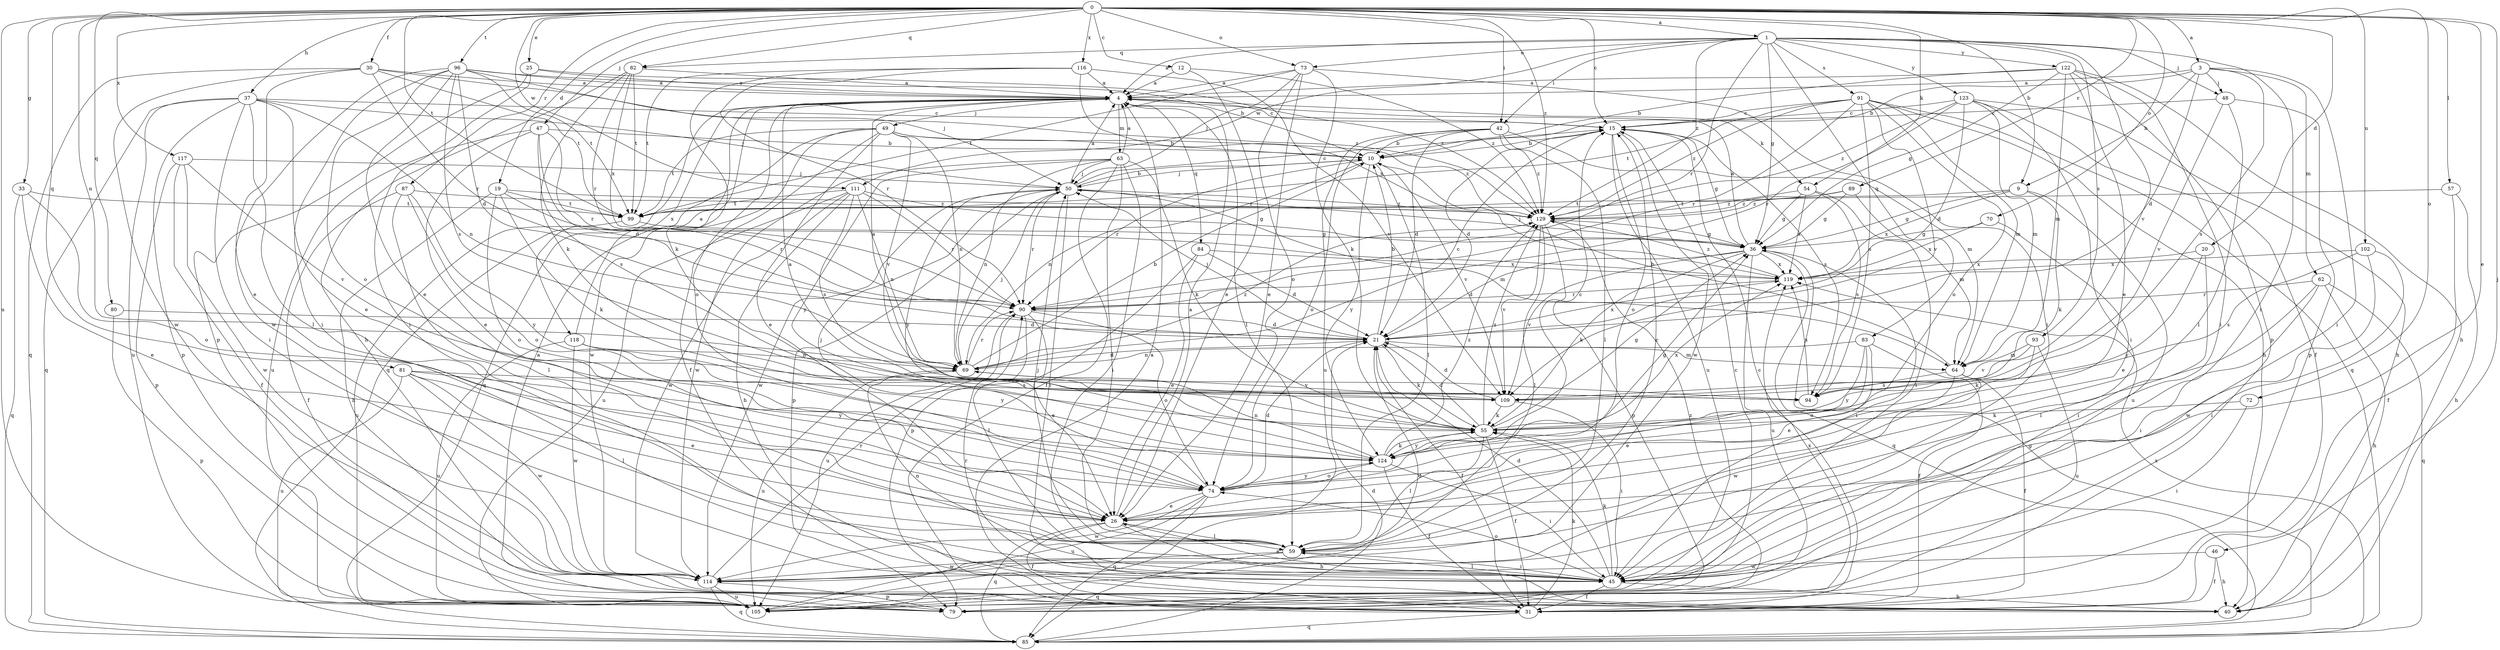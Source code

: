 strict digraph  {
0;
1;
3;
4;
9;
10;
12;
15;
19;
20;
21;
25;
26;
30;
31;
33;
36;
37;
40;
42;
45;
46;
47;
48;
49;
50;
54;
55;
57;
59;
62;
63;
64;
69;
70;
72;
73;
74;
79;
80;
81;
82;
83;
84;
85;
87;
89;
90;
91;
93;
94;
96;
99;
102;
105;
109;
111;
114;
116;
117;
118;
119;
122;
123;
124;
129;
0 -> 1  [label=a];
0 -> 3  [label=a];
0 -> 9  [label=b];
0 -> 12  [label=c];
0 -> 15  [label=c];
0 -> 19  [label=d];
0 -> 20  [label=d];
0 -> 25  [label=e];
0 -> 26  [label=e];
0 -> 30  [label=f];
0 -> 33  [label=g];
0 -> 37  [label=h];
0 -> 42  [label=i];
0 -> 46  [label=j];
0 -> 47  [label=j];
0 -> 54  [label=k];
0 -> 57  [label=l];
0 -> 69  [label=n];
0 -> 70  [label=o];
0 -> 72  [label=o];
0 -> 73  [label=o];
0 -> 80  [label=q];
0 -> 81  [label=q];
0 -> 82  [label=q];
0 -> 87  [label=r];
0 -> 89  [label=r];
0 -> 96  [label=t];
0 -> 99  [label=t];
0 -> 102  [label=u];
0 -> 105  [label=u];
0 -> 111  [label=w];
0 -> 116  [label=x];
0 -> 117  [label=x];
0 -> 129  [label=z];
1 -> 4  [label=a];
1 -> 36  [label=g];
1 -> 42  [label=i];
1 -> 45  [label=i];
1 -> 48  [label=j];
1 -> 73  [label=o];
1 -> 82  [label=q];
1 -> 83  [label=q];
1 -> 90  [label=r];
1 -> 91  [label=s];
1 -> 93  [label=s];
1 -> 109  [label=v];
1 -> 111  [label=w];
1 -> 122  [label=y];
1 -> 123  [label=y];
1 -> 129  [label=z];
3 -> 4  [label=a];
3 -> 9  [label=b];
3 -> 10  [label=b];
3 -> 21  [label=d];
3 -> 45  [label=i];
3 -> 48  [label=j];
3 -> 62  [label=m];
3 -> 94  [label=s];
4 -> 15  [label=c];
4 -> 49  [label=j];
4 -> 54  [label=k];
4 -> 59  [label=l];
4 -> 63  [label=m];
4 -> 74  [label=o];
4 -> 84  [label=q];
4 -> 85  [label=q];
4 -> 118  [label=x];
9 -> 36  [label=g];
9 -> 55  [label=k];
9 -> 105  [label=u];
9 -> 119  [label=x];
9 -> 129  [label=z];
10 -> 50  [label=j];
10 -> 59  [label=l];
10 -> 69  [label=n];
10 -> 90  [label=r];
10 -> 109  [label=v];
10 -> 124  [label=y];
12 -> 4  [label=a];
12 -> 26  [label=e];
12 -> 129  [label=z];
15 -> 10  [label=b];
15 -> 21  [label=d];
15 -> 36  [label=g];
15 -> 74  [label=o];
15 -> 94  [label=s];
15 -> 105  [label=u];
15 -> 114  [label=w];
19 -> 40  [label=h];
19 -> 55  [label=k];
19 -> 74  [label=o];
19 -> 90  [label=r];
19 -> 99  [label=t];
19 -> 129  [label=z];
20 -> 45  [label=i];
20 -> 119  [label=x];
20 -> 124  [label=y];
21 -> 10  [label=b];
21 -> 31  [label=f];
21 -> 50  [label=j];
21 -> 55  [label=k];
21 -> 64  [label=m];
21 -> 69  [label=n];
21 -> 119  [label=x];
25 -> 4  [label=a];
25 -> 45  [label=i];
25 -> 79  [label=p];
25 -> 129  [label=z];
26 -> 4  [label=a];
26 -> 31  [label=f];
26 -> 40  [label=h];
26 -> 59  [label=l];
26 -> 85  [label=q];
30 -> 4  [label=a];
30 -> 26  [label=e];
30 -> 85  [label=q];
30 -> 90  [label=r];
30 -> 99  [label=t];
30 -> 114  [label=w];
30 -> 129  [label=z];
31 -> 4  [label=a];
31 -> 15  [label=c];
31 -> 55  [label=k];
31 -> 85  [label=q];
33 -> 26  [label=e];
33 -> 74  [label=o];
33 -> 85  [label=q];
33 -> 99  [label=t];
36 -> 4  [label=a];
36 -> 21  [label=d];
36 -> 45  [label=i];
36 -> 50  [label=j];
36 -> 55  [label=k];
36 -> 85  [label=q];
36 -> 105  [label=u];
36 -> 109  [label=v];
36 -> 119  [label=x];
37 -> 15  [label=c];
37 -> 26  [label=e];
37 -> 45  [label=i];
37 -> 50  [label=j];
37 -> 59  [label=l];
37 -> 69  [label=n];
37 -> 79  [label=p];
37 -> 85  [label=q];
37 -> 105  [label=u];
40 -> 90  [label=r];
42 -> 10  [label=b];
42 -> 21  [label=d];
42 -> 59  [label=l];
42 -> 64  [label=m];
42 -> 74  [label=o];
42 -> 105  [label=u];
42 -> 129  [label=z];
45 -> 21  [label=d];
45 -> 26  [label=e];
45 -> 31  [label=f];
45 -> 40  [label=h];
45 -> 55  [label=k];
45 -> 59  [label=l];
45 -> 69  [label=n];
45 -> 74  [label=o];
46 -> 31  [label=f];
46 -> 40  [label=h];
46 -> 114  [label=w];
47 -> 10  [label=b];
47 -> 21  [label=d];
47 -> 26  [label=e];
47 -> 90  [label=r];
47 -> 94  [label=s];
47 -> 105  [label=u];
48 -> 15  [label=c];
48 -> 59  [label=l];
48 -> 79  [label=p];
48 -> 109  [label=v];
49 -> 10  [label=b];
49 -> 26  [label=e];
49 -> 31  [label=f];
49 -> 69  [label=n];
49 -> 85  [label=q];
49 -> 99  [label=t];
49 -> 109  [label=v];
49 -> 114  [label=w];
49 -> 129  [label=z];
50 -> 4  [label=a];
50 -> 10  [label=b];
50 -> 15  [label=c];
50 -> 45  [label=i];
50 -> 64  [label=m];
50 -> 79  [label=p];
50 -> 90  [label=r];
50 -> 114  [label=w];
50 -> 124  [label=y];
50 -> 129  [label=z];
54 -> 36  [label=g];
54 -> 45  [label=i];
54 -> 94  [label=s];
54 -> 119  [label=x];
54 -> 129  [label=z];
55 -> 4  [label=a];
55 -> 21  [label=d];
55 -> 31  [label=f];
55 -> 36  [label=g];
55 -> 59  [label=l];
55 -> 119  [label=x];
55 -> 124  [label=y];
55 -> 129  [label=z];
57 -> 31  [label=f];
57 -> 40  [label=h];
57 -> 99  [label=t];
59 -> 15  [label=c];
59 -> 45  [label=i];
59 -> 50  [label=j];
59 -> 85  [label=q];
59 -> 114  [label=w];
62 -> 40  [label=h];
62 -> 45  [label=i];
62 -> 59  [label=l];
62 -> 85  [label=q];
62 -> 90  [label=r];
63 -> 4  [label=a];
63 -> 31  [label=f];
63 -> 45  [label=i];
63 -> 50  [label=j];
63 -> 55  [label=k];
63 -> 59  [label=l];
63 -> 69  [label=n];
63 -> 114  [label=w];
63 -> 124  [label=y];
64 -> 10  [label=b];
64 -> 26  [label=e];
64 -> 31  [label=f];
64 -> 94  [label=s];
64 -> 114  [label=w];
69 -> 4  [label=a];
69 -> 10  [label=b];
69 -> 15  [label=c];
69 -> 50  [label=j];
69 -> 90  [label=r];
69 -> 105  [label=u];
69 -> 109  [label=v];
69 -> 129  [label=z];
70 -> 26  [label=e];
70 -> 36  [label=g];
70 -> 119  [label=x];
72 -> 45  [label=i];
72 -> 55  [label=k];
73 -> 4  [label=a];
73 -> 26  [label=e];
73 -> 45  [label=i];
73 -> 50  [label=j];
73 -> 55  [label=k];
73 -> 74  [label=o];
73 -> 99  [label=t];
74 -> 21  [label=d];
74 -> 26  [label=e];
74 -> 50  [label=j];
74 -> 85  [label=q];
74 -> 105  [label=u];
74 -> 114  [label=w];
74 -> 124  [label=y];
79 -> 4  [label=a];
79 -> 119  [label=x];
79 -> 129  [label=z];
80 -> 21  [label=d];
80 -> 79  [label=p];
81 -> 26  [label=e];
81 -> 59  [label=l];
81 -> 94  [label=s];
81 -> 105  [label=u];
81 -> 114  [label=w];
81 -> 124  [label=y];
82 -> 4  [label=a];
82 -> 40  [label=h];
82 -> 55  [label=k];
82 -> 90  [label=r];
82 -> 99  [label=t];
82 -> 119  [label=x];
83 -> 26  [label=e];
83 -> 31  [label=f];
83 -> 69  [label=n];
83 -> 74  [label=o];
83 -> 124  [label=y];
84 -> 21  [label=d];
84 -> 26  [label=e];
84 -> 79  [label=p];
84 -> 119  [label=x];
85 -> 21  [label=d];
85 -> 36  [label=g];
85 -> 119  [label=x];
87 -> 31  [label=f];
87 -> 59  [label=l];
87 -> 74  [label=o];
87 -> 124  [label=y];
87 -> 129  [label=z];
89 -> 36  [label=g];
89 -> 64  [label=m];
89 -> 99  [label=t];
89 -> 129  [label=z];
90 -> 21  [label=d];
90 -> 26  [label=e];
90 -> 59  [label=l];
90 -> 74  [label=o];
90 -> 105  [label=u];
91 -> 15  [label=c];
91 -> 40  [label=h];
91 -> 64  [label=m];
91 -> 74  [label=o];
91 -> 85  [label=q];
91 -> 90  [label=r];
91 -> 94  [label=s];
91 -> 99  [label=t];
91 -> 109  [label=v];
91 -> 129  [label=z];
93 -> 55  [label=k];
93 -> 64  [label=m];
93 -> 105  [label=u];
93 -> 109  [label=v];
94 -> 119  [label=x];
96 -> 4  [label=a];
96 -> 10  [label=b];
96 -> 21  [label=d];
96 -> 26  [label=e];
96 -> 45  [label=i];
96 -> 50  [label=j];
96 -> 74  [label=o];
96 -> 94  [label=s];
96 -> 99  [label=t];
96 -> 114  [label=w];
99 -> 36  [label=g];
99 -> 105  [label=u];
102 -> 45  [label=i];
102 -> 94  [label=s];
102 -> 114  [label=w];
102 -> 119  [label=x];
105 -> 15  [label=c];
105 -> 21  [label=d];
109 -> 21  [label=d];
109 -> 45  [label=i];
109 -> 55  [label=k];
111 -> 36  [label=g];
111 -> 40  [label=h];
111 -> 69  [label=n];
111 -> 90  [label=r];
111 -> 94  [label=s];
111 -> 99  [label=t];
111 -> 105  [label=u];
111 -> 114  [label=w];
114 -> 79  [label=p];
114 -> 85  [label=q];
114 -> 90  [label=r];
114 -> 105  [label=u];
116 -> 4  [label=a];
116 -> 55  [label=k];
116 -> 90  [label=r];
116 -> 99  [label=t];
116 -> 109  [label=v];
116 -> 119  [label=x];
117 -> 31  [label=f];
117 -> 50  [label=j];
117 -> 79  [label=p];
117 -> 109  [label=v];
117 -> 114  [label=w];
118 -> 4  [label=a];
118 -> 69  [label=n];
118 -> 105  [label=u];
118 -> 114  [label=w];
118 -> 124  [label=y];
119 -> 90  [label=r];
119 -> 129  [label=z];
122 -> 4  [label=a];
122 -> 10  [label=b];
122 -> 26  [label=e];
122 -> 36  [label=g];
122 -> 40  [label=h];
122 -> 45  [label=i];
122 -> 64  [label=m];
122 -> 79  [label=p];
123 -> 15  [label=c];
123 -> 21  [label=d];
123 -> 31  [label=f];
123 -> 40  [label=h];
123 -> 45  [label=i];
123 -> 64  [label=m];
123 -> 90  [label=r];
123 -> 129  [label=z];
124 -> 15  [label=c];
124 -> 31  [label=f];
124 -> 36  [label=g];
124 -> 45  [label=i];
124 -> 55  [label=k];
124 -> 69  [label=n];
124 -> 74  [label=o];
124 -> 129  [label=z];
129 -> 36  [label=g];
129 -> 59  [label=l];
129 -> 79  [label=p];
129 -> 109  [label=v];
}

